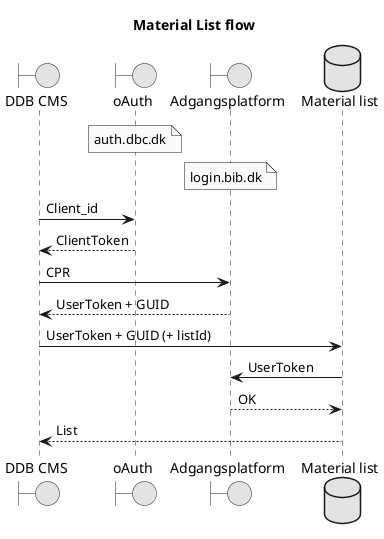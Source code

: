 @startuml						
title   Material List flow
						
' Skinparams '						
skinparam monochrome true						
'skinparam handwritten true						

boundary "DDB CMS"
boundary "oAuth"
boundary "Adgangsplatform"
database "Material list"

note over oAuth : auth.dbc.dk
note over Adgangsplatform : login.bib.dk

"DDB CMS" -> "oAuth" : Client_id
"oAuth" --> "DDB CMS" : ClientToken

"DDB CMS" -> "Adgangsplatform" : CPR
"Adgangsplatform" --> "DDB CMS": UserToken + GUID

"DDB CMS" -> "Material list" : UserToken + GUID (+ listId)
"Material list" -> "Adgangsplatform" : UserToken
"Adgangsplatform" --> "Material list" : OK 
"Material list" --> "DDB CMS" : List

@enduml
